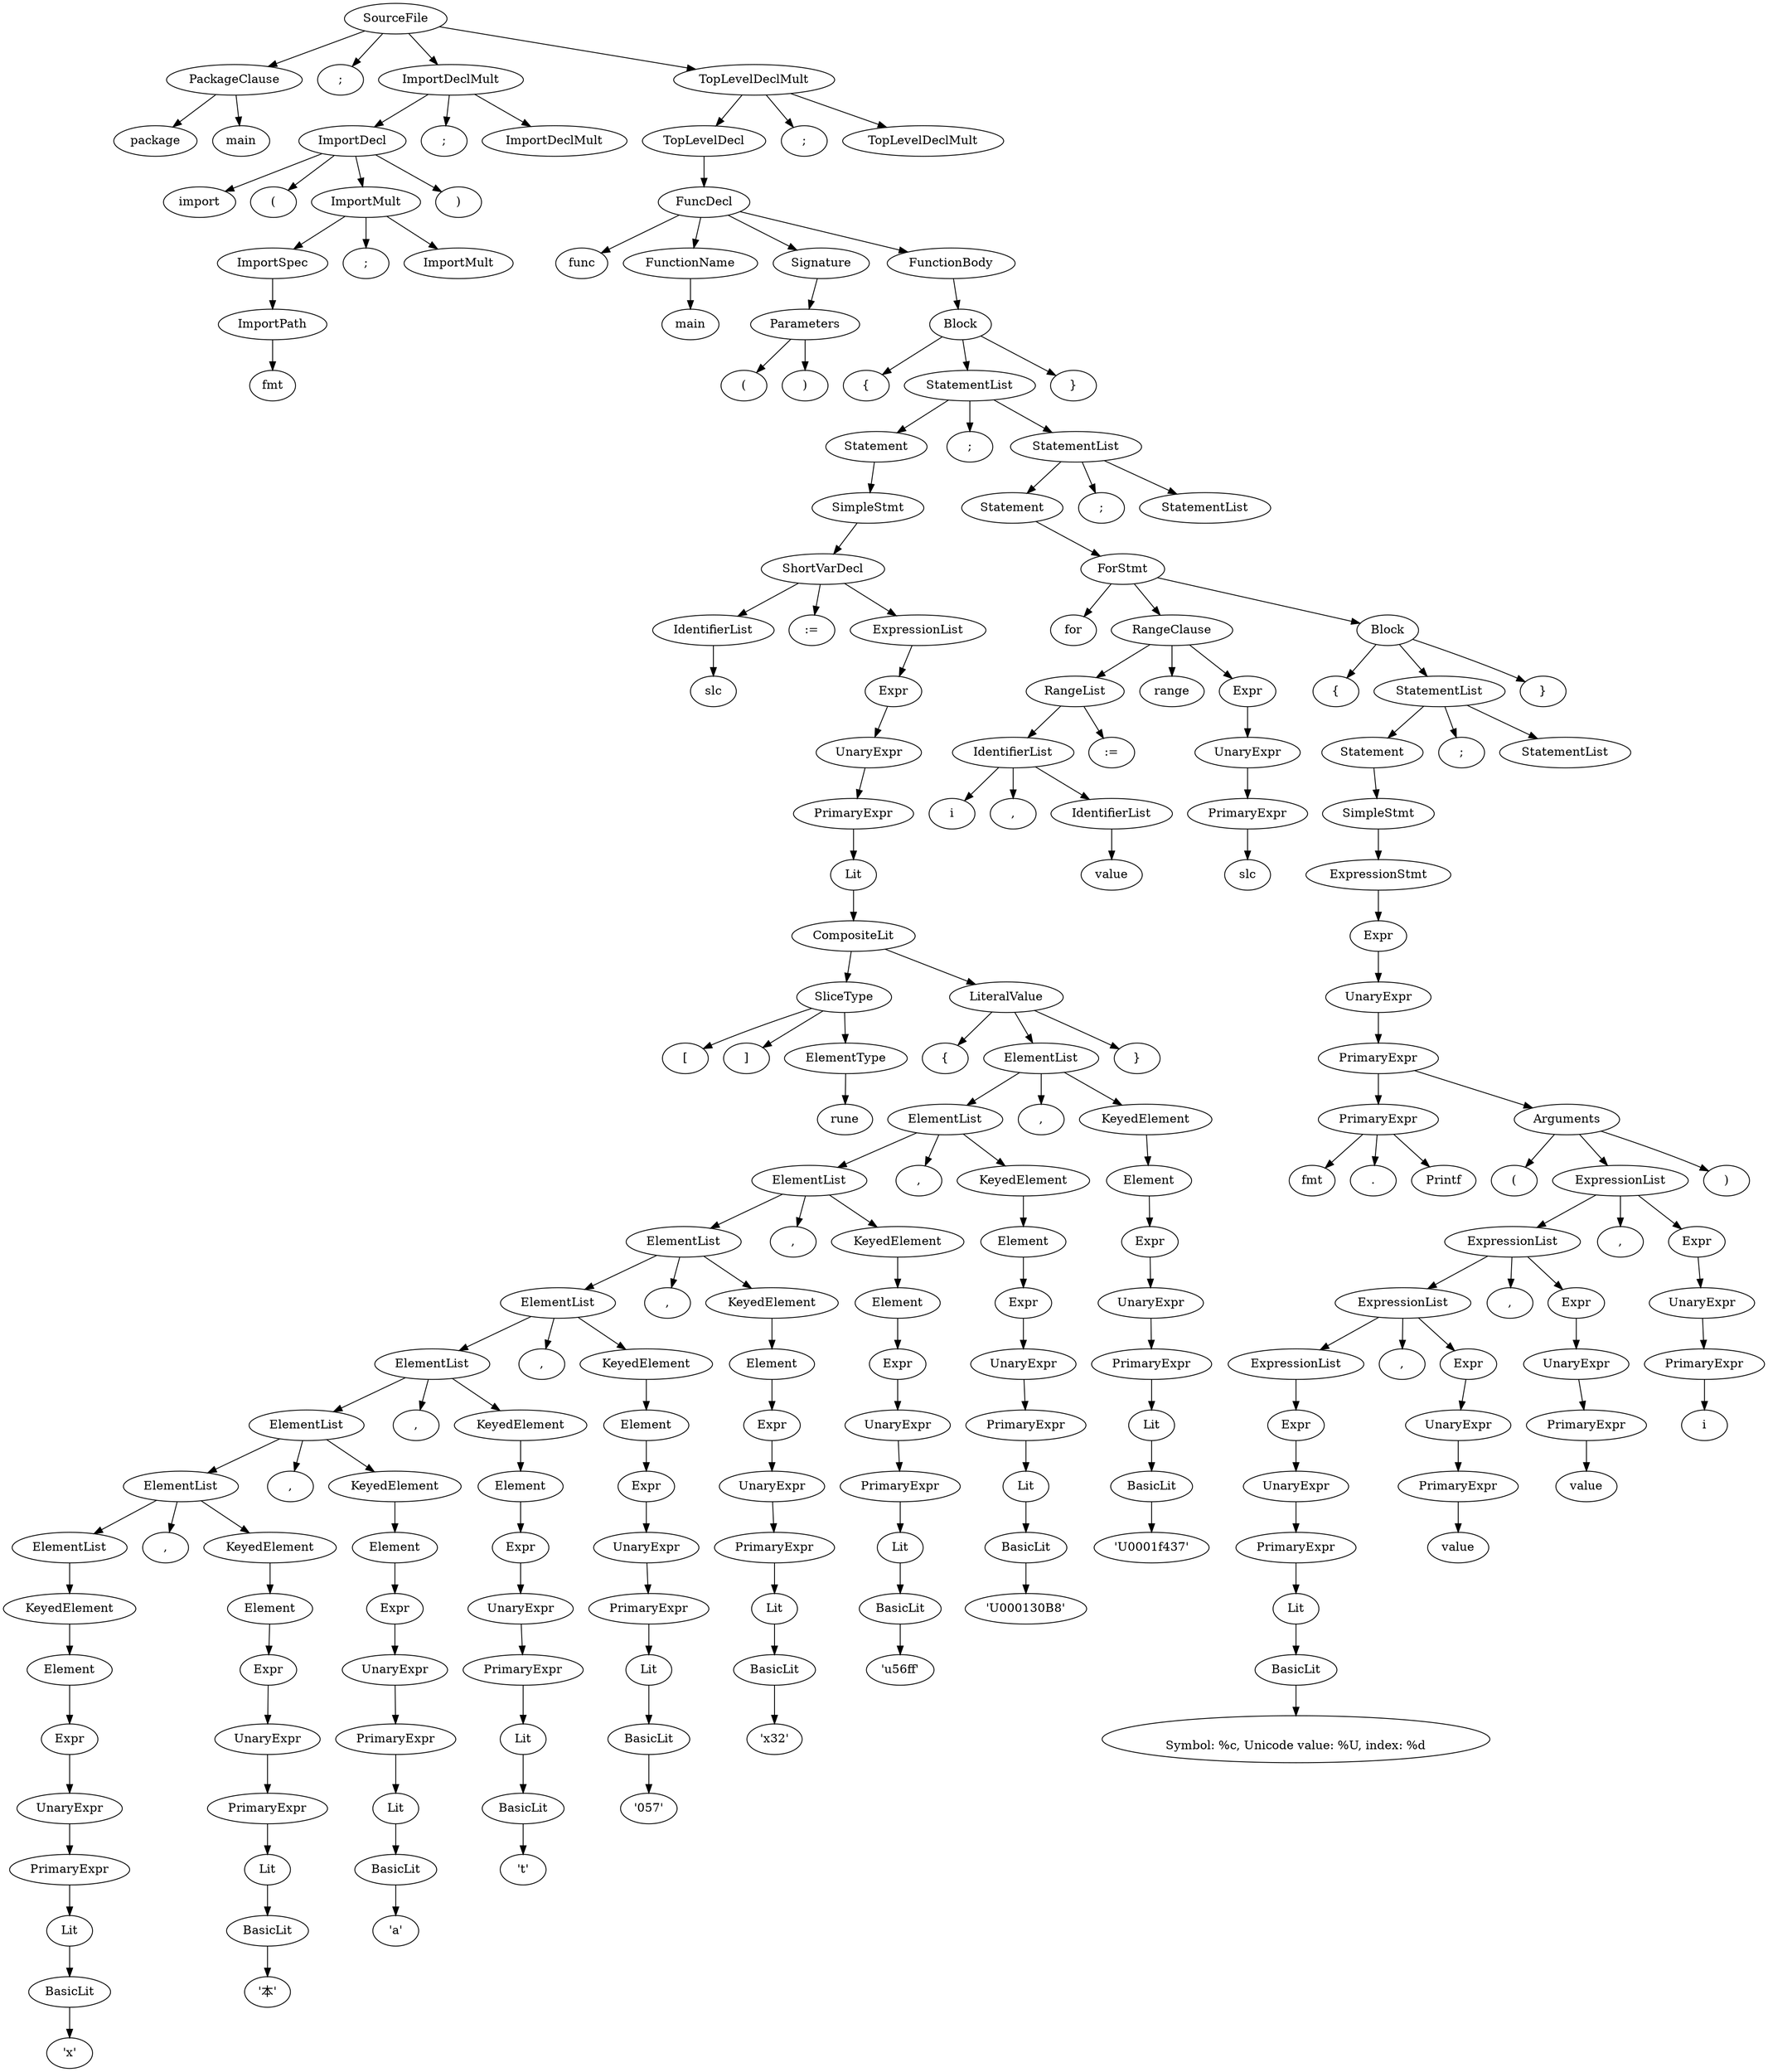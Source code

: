 digraph ParseTree {
0[label="SourceFile"]; 1[label="PackageClause"]; 0->1 ;
1[label="PackageClause"]; 2[label="package"]; 1->2 ;
1[label="PackageClause"]; 3[label="main"]; 1->3 ;
0[label="SourceFile"]; 4[label=";"]; 0->4 ;
0[label="SourceFile"]; 5[label="ImportDeclMult"]; 0->5 ;
5[label="ImportDeclMult"]; 6[label="ImportDecl"]; 5->6 ;
6[label="ImportDecl"]; 7[label="import"]; 6->7 ;
6[label="ImportDecl"]; 8[label="("]; 6->8 ;
6[label="ImportDecl"]; 9[label="ImportMult"]; 6->9 ;
9[label="ImportMult"]; 10[label="ImportSpec"]; 9->10 ;
10[label="ImportSpec"]; 11[label="ImportPath"]; 10->11 ;
11[label="ImportPath"]; 12[label="fmt"]; 11->12 ;
9[label="ImportMult"]; 13[label=";"]; 9->13 ;
9[label="ImportMult"]; 14[label="ImportMult"]; 9->14 ;
6[label="ImportDecl"]; 15[label=")"]; 6->15 ;
5[label="ImportDeclMult"]; 16[label=";"]; 5->16 ;
5[label="ImportDeclMult"]; 17[label="ImportDeclMult"]; 5->17 ;
0[label="SourceFile"]; 18[label="TopLevelDeclMult"]; 0->18 ;
18[label="TopLevelDeclMult"]; 19[label="TopLevelDecl"]; 18->19 ;
19[label="TopLevelDecl"]; 20[label="FuncDecl"]; 19->20 ;
20[label="FuncDecl"]; 21[label="func"]; 20->21 ;
20[label="FuncDecl"]; 22[label="FunctionName"]; 20->22 ;
22[label="FunctionName"]; 23[label="main"]; 22->23 ;
20[label="FuncDecl"]; 24[label="Signature"]; 20->24 ;
24[label="Signature"]; 25[label="Parameters"]; 24->25 ;
25[label="Parameters"]; 26[label="("]; 25->26 ;
25[label="Parameters"]; 27[label=")"]; 25->27 ;
20[label="FuncDecl"]; 28[label="FunctionBody"]; 20->28 ;
28[label="FunctionBody"]; 29[label="Block"]; 28->29 ;
29[label="Block"]; 30[label="{"]; 29->30 ;
29[label="Block"]; 31[label="StatementList"]; 29->31 ;
31[label="StatementList"]; 32[label="Statement"]; 31->32 ;
32[label="Statement"]; 33[label="SimpleStmt"]; 32->33 ;
33[label="SimpleStmt"]; 34[label="ShortVarDecl"]; 33->34 ;
34[label="ShortVarDecl"]; 35[label="IdentifierList"]; 34->35 ;
35[label="IdentifierList"]; 36[label="slc"]; 35->36 ;
34[label="ShortVarDecl"]; 37[label=":="]; 34->37 ;
34[label="ShortVarDecl"]; 38[label="ExpressionList"]; 34->38 ;
38[label="ExpressionList"]; 39[label="Expr"]; 38->39 ;
39[label="Expr"]; 40[label="UnaryExpr"]; 39->40 ;
40[label="UnaryExpr"]; 41[label="PrimaryExpr"]; 40->41 ;
41[label="PrimaryExpr"]; 42[label="Lit"]; 41->42 ;
42[label="Lit"]; 43[label="CompositeLit"]; 42->43 ;
43[label="CompositeLit"]; 44[label="SliceType"]; 43->44 ;
44[label="SliceType"]; 45[label="["]; 44->45 ;
44[label="SliceType"]; 46[label="]"]; 44->46 ;
44[label="SliceType"]; 47[label="ElementType"]; 44->47 ;
47[label="ElementType"]; 48[label="rune"]; 47->48 ;
43[label="CompositeLit"]; 49[label="LiteralValue"]; 43->49 ;
49[label="LiteralValue"]; 50[label="{"]; 49->50 ;
49[label="LiteralValue"]; 51[label="ElementList"]; 49->51 ;
51[label="ElementList"]; 52[label="ElementList"]; 51->52 ;
52[label="ElementList"]; 53[label="ElementList"]; 52->53 ;
53[label="ElementList"]; 54[label="ElementList"]; 53->54 ;
54[label="ElementList"]; 55[label="ElementList"]; 54->55 ;
55[label="ElementList"]; 56[label="ElementList"]; 55->56 ;
56[label="ElementList"]; 57[label="ElementList"]; 56->57 ;
57[label="ElementList"]; 58[label="ElementList"]; 57->58 ;
58[label="ElementList"]; 59[label="ElementList"]; 58->59 ;
59[label="ElementList"]; 60[label="KeyedElement"]; 59->60 ;
60[label="KeyedElement"]; 61[label="Element"]; 60->61 ;
61[label="Element"]; 62[label="Expr"]; 61->62 ;
62[label="Expr"]; 63[label="UnaryExpr"]; 62->63 ;
63[label="UnaryExpr"]; 64[label="PrimaryExpr"]; 63->64 ;
64[label="PrimaryExpr"]; 65[label="Lit"]; 64->65 ;
65[label="Lit"]; 66[label="BasicLit"]; 65->66 ;
66[label="BasicLit"]; 67[label="'x'"]; 66->67 ;
58[label="ElementList"]; 68[label=","]; 58->68 ;
58[label="ElementList"]; 69[label="KeyedElement"]; 58->69 ;
69[label="KeyedElement"]; 70[label="Element"]; 69->70 ;
70[label="Element"]; 71[label="Expr"]; 70->71 ;
71[label="Expr"]; 72[label="UnaryExpr"]; 71->72 ;
72[label="UnaryExpr"]; 73[label="PrimaryExpr"]; 72->73 ;
73[label="PrimaryExpr"]; 74[label="Lit"]; 73->74 ;
74[label="Lit"]; 75[label="BasicLit"]; 74->75 ;
75[label="BasicLit"]; 76[label="'本'"]; 75->76 ;
57[label="ElementList"]; 77[label=","]; 57->77 ;
57[label="ElementList"]; 78[label="KeyedElement"]; 57->78 ;
78[label="KeyedElement"]; 79[label="Element"]; 78->79 ;
79[label="Element"]; 80[label="Expr"]; 79->80 ;
80[label="Expr"]; 81[label="UnaryExpr"]; 80->81 ;
81[label="UnaryExpr"]; 82[label="PrimaryExpr"]; 81->82 ;
82[label="PrimaryExpr"]; 83[label="Lit"]; 82->83 ;
83[label="Lit"]; 84[label="BasicLit"]; 83->84 ;
84[label="BasicLit"]; 85[label="'\a'"]; 84->85 ;
56[label="ElementList"]; 86[label=","]; 56->86 ;
56[label="ElementList"]; 87[label="KeyedElement"]; 56->87 ;
87[label="KeyedElement"]; 88[label="Element"]; 87->88 ;
88[label="Element"]; 89[label="Expr"]; 88->89 ;
89[label="Expr"]; 90[label="UnaryExpr"]; 89->90 ;
90[label="UnaryExpr"]; 91[label="PrimaryExpr"]; 90->91 ;
91[label="PrimaryExpr"]; 92[label="Lit"]; 91->92 ;
92[label="Lit"]; 93[label="BasicLit"]; 92->93 ;
93[label="BasicLit"]; 94[label="'\t'"]; 93->94 ;
55[label="ElementList"]; 95[label=","]; 55->95 ;
55[label="ElementList"]; 96[label="KeyedElement"]; 55->96 ;
96[label="KeyedElement"]; 97[label="Element"]; 96->97 ;
97[label="Element"]; 98[label="Expr"]; 97->98 ;
98[label="Expr"]; 99[label="UnaryExpr"]; 98->99 ;
99[label="UnaryExpr"]; 100[label="PrimaryExpr"]; 99->100 ;
100[label="PrimaryExpr"]; 101[label="Lit"]; 100->101 ;
101[label="Lit"]; 102[label="BasicLit"]; 101->102 ;
102[label="BasicLit"]; 103[label="'\057'"]; 102->103 ;
54[label="ElementList"]; 104[label=","]; 54->104 ;
54[label="ElementList"]; 105[label="KeyedElement"]; 54->105 ;
105[label="KeyedElement"]; 106[label="Element"]; 105->106 ;
106[label="Element"]; 107[label="Expr"]; 106->107 ;
107[label="Expr"]; 108[label="UnaryExpr"]; 107->108 ;
108[label="UnaryExpr"]; 109[label="PrimaryExpr"]; 108->109 ;
109[label="PrimaryExpr"]; 110[label="Lit"]; 109->110 ;
110[label="Lit"]; 111[label="BasicLit"]; 110->111 ;
111[label="BasicLit"]; 112[label="'\x32'"]; 111->112 ;
53[label="ElementList"]; 113[label=","]; 53->113 ;
53[label="ElementList"]; 114[label="KeyedElement"]; 53->114 ;
114[label="KeyedElement"]; 115[label="Element"]; 114->115 ;
115[label="Element"]; 116[label="Expr"]; 115->116 ;
116[label="Expr"]; 117[label="UnaryExpr"]; 116->117 ;
117[label="UnaryExpr"]; 118[label="PrimaryExpr"]; 117->118 ;
118[label="PrimaryExpr"]; 119[label="Lit"]; 118->119 ;
119[label="Lit"]; 120[label="BasicLit"]; 119->120 ;
120[label="BasicLit"]; 121[label="'\u56ff'"]; 120->121 ;
52[label="ElementList"]; 122[label=","]; 52->122 ;
52[label="ElementList"]; 123[label="KeyedElement"]; 52->123 ;
123[label="KeyedElement"]; 124[label="Element"]; 123->124 ;
124[label="Element"]; 125[label="Expr"]; 124->125 ;
125[label="Expr"]; 126[label="UnaryExpr"]; 125->126 ;
126[label="UnaryExpr"]; 127[label="PrimaryExpr"]; 126->127 ;
127[label="PrimaryExpr"]; 128[label="Lit"]; 127->128 ;
128[label="Lit"]; 129[label="BasicLit"]; 128->129 ;
129[label="BasicLit"]; 130[label="'\U000130B8'"]; 129->130 ;
51[label="ElementList"]; 131[label=","]; 51->131 ;
51[label="ElementList"]; 132[label="KeyedElement"]; 51->132 ;
132[label="KeyedElement"]; 133[label="Element"]; 132->133 ;
133[label="Element"]; 134[label="Expr"]; 133->134 ;
134[label="Expr"]; 135[label="UnaryExpr"]; 134->135 ;
135[label="UnaryExpr"]; 136[label="PrimaryExpr"]; 135->136 ;
136[label="PrimaryExpr"]; 137[label="Lit"]; 136->137 ;
137[label="Lit"]; 138[label="BasicLit"]; 137->138 ;
138[label="BasicLit"]; 139[label="'\U0001f437'"]; 138->139 ;
49[label="LiteralValue"]; 140[label="}"]; 49->140 ;
31[label="StatementList"]; 141[label=";"]; 31->141 ;
31[label="StatementList"]; 142[label="StatementList"]; 31->142 ;
142[label="StatementList"]; 143[label="Statement"]; 142->143 ;
143[label="Statement"]; 144[label="ForStmt"]; 143->144 ;
144[label="ForStmt"]; 145[label="for"]; 144->145 ;
144[label="ForStmt"]; 146[label="RangeClause"]; 144->146 ;
146[label="RangeClause"]; 147[label="RangeList"]; 146->147 ;
147[label="RangeList"]; 148[label="IdentifierList"]; 147->148 ;
148[label="IdentifierList"]; 149[label="i"]; 148->149 ;
148[label="IdentifierList"]; 150[label=","]; 148->150 ;
148[label="IdentifierList"]; 151[label="IdentifierList"]; 148->151 ;
151[label="IdentifierList"]; 152[label="value"]; 151->152 ;
147[label="RangeList"]; 153[label=":="]; 147->153 ;
146[label="RangeClause"]; 154[label="range"]; 146->154 ;
146[label="RangeClause"]; 155[label="Expr"]; 146->155 ;
155[label="Expr"]; 156[label="UnaryExpr"]; 155->156 ;
156[label="UnaryExpr"]; 157[label="PrimaryExpr"]; 156->157 ;
157[label="PrimaryExpr"]; 158[label="slc"]; 157->158 ;
144[label="ForStmt"]; 159[label="Block"]; 144->159 ;
159[label="Block"]; 160[label="{"]; 159->160 ;
159[label="Block"]; 161[label="StatementList"]; 159->161 ;
161[label="StatementList"]; 162[label="Statement"]; 161->162 ;
162[label="Statement"]; 163[label="SimpleStmt"]; 162->163 ;
163[label="SimpleStmt"]; 164[label="ExpressionStmt"]; 163->164 ;
164[label="ExpressionStmt"]; 165[label="Expr"]; 164->165 ;
165[label="Expr"]; 166[label="UnaryExpr"]; 165->166 ;
166[label="UnaryExpr"]; 167[label="PrimaryExpr"]; 166->167 ;
167[label="PrimaryExpr"]; 168[label="PrimaryExpr"]; 167->168 ;
168[label="PrimaryExpr"]; 169[label="fmt"]; 168->169 ;
168[label="PrimaryExpr"]; 170[label="."]; 168->170 ;
168[label="PrimaryExpr"]; 171[label="Printf"]; 168->171 ;
167[label="PrimaryExpr"]; 172[label="Arguments"]; 167->172 ;
172[label="Arguments"]; 173[label="("]; 172->173 ;
172[label="Arguments"]; 174[label="ExpressionList"]; 172->174 ;
174[label="ExpressionList"]; 175[label="ExpressionList"]; 174->175 ;
175[label="ExpressionList"]; 176[label="ExpressionList"]; 175->176 ;
176[label="ExpressionList"]; 177[label="ExpressionList"]; 176->177 ;
177[label="ExpressionList"]; 178[label="Expr"]; 177->178 ;
178[label="Expr"]; 179[label="UnaryExpr"]; 178->179 ;
179[label="UnaryExpr"]; 180[label="PrimaryExpr"]; 179->180 ;
180[label="PrimaryExpr"]; 181[label="Lit"]; 180->181 ;
181[label="Lit"]; 182[label="BasicLit"]; 181->182 ;
182[label="BasicLit"]; 183[label="\nSymbol: %c, Unicode value: %U, index: %d"]; 182->183 ;
176[label="ExpressionList"]; 184[label=","]; 176->184 ;
176[label="ExpressionList"]; 185[label="Expr"]; 176->185 ;
185[label="Expr"]; 186[label="UnaryExpr"]; 185->186 ;
186[label="UnaryExpr"]; 187[label="PrimaryExpr"]; 186->187 ;
187[label="PrimaryExpr"]; 188[label="value"]; 187->188 ;
175[label="ExpressionList"]; 189[label=","]; 175->189 ;
175[label="ExpressionList"]; 190[label="Expr"]; 175->190 ;
190[label="Expr"]; 191[label="UnaryExpr"]; 190->191 ;
191[label="UnaryExpr"]; 192[label="PrimaryExpr"]; 191->192 ;
192[label="PrimaryExpr"]; 193[label="value"]; 192->193 ;
174[label="ExpressionList"]; 194[label=","]; 174->194 ;
174[label="ExpressionList"]; 195[label="Expr"]; 174->195 ;
195[label="Expr"]; 196[label="UnaryExpr"]; 195->196 ;
196[label="UnaryExpr"]; 197[label="PrimaryExpr"]; 196->197 ;
197[label="PrimaryExpr"]; 198[label="i"]; 197->198 ;
172[label="Arguments"]; 199[label=")"]; 172->199 ;
161[label="StatementList"]; 200[label=";"]; 161->200 ;
161[label="StatementList"]; 201[label="StatementList"]; 161->201 ;
159[label="Block"]; 202[label="}"]; 159->202 ;
142[label="StatementList"]; 203[label=";"]; 142->203 ;
142[label="StatementList"]; 204[label="StatementList"]; 142->204 ;
29[label="Block"]; 205[label="}"]; 29->205 ;
18[label="TopLevelDeclMult"]; 206[label=";"]; 18->206 ;
18[label="TopLevelDeclMult"]; 207[label="TopLevelDeclMult"]; 18->207 ;
}